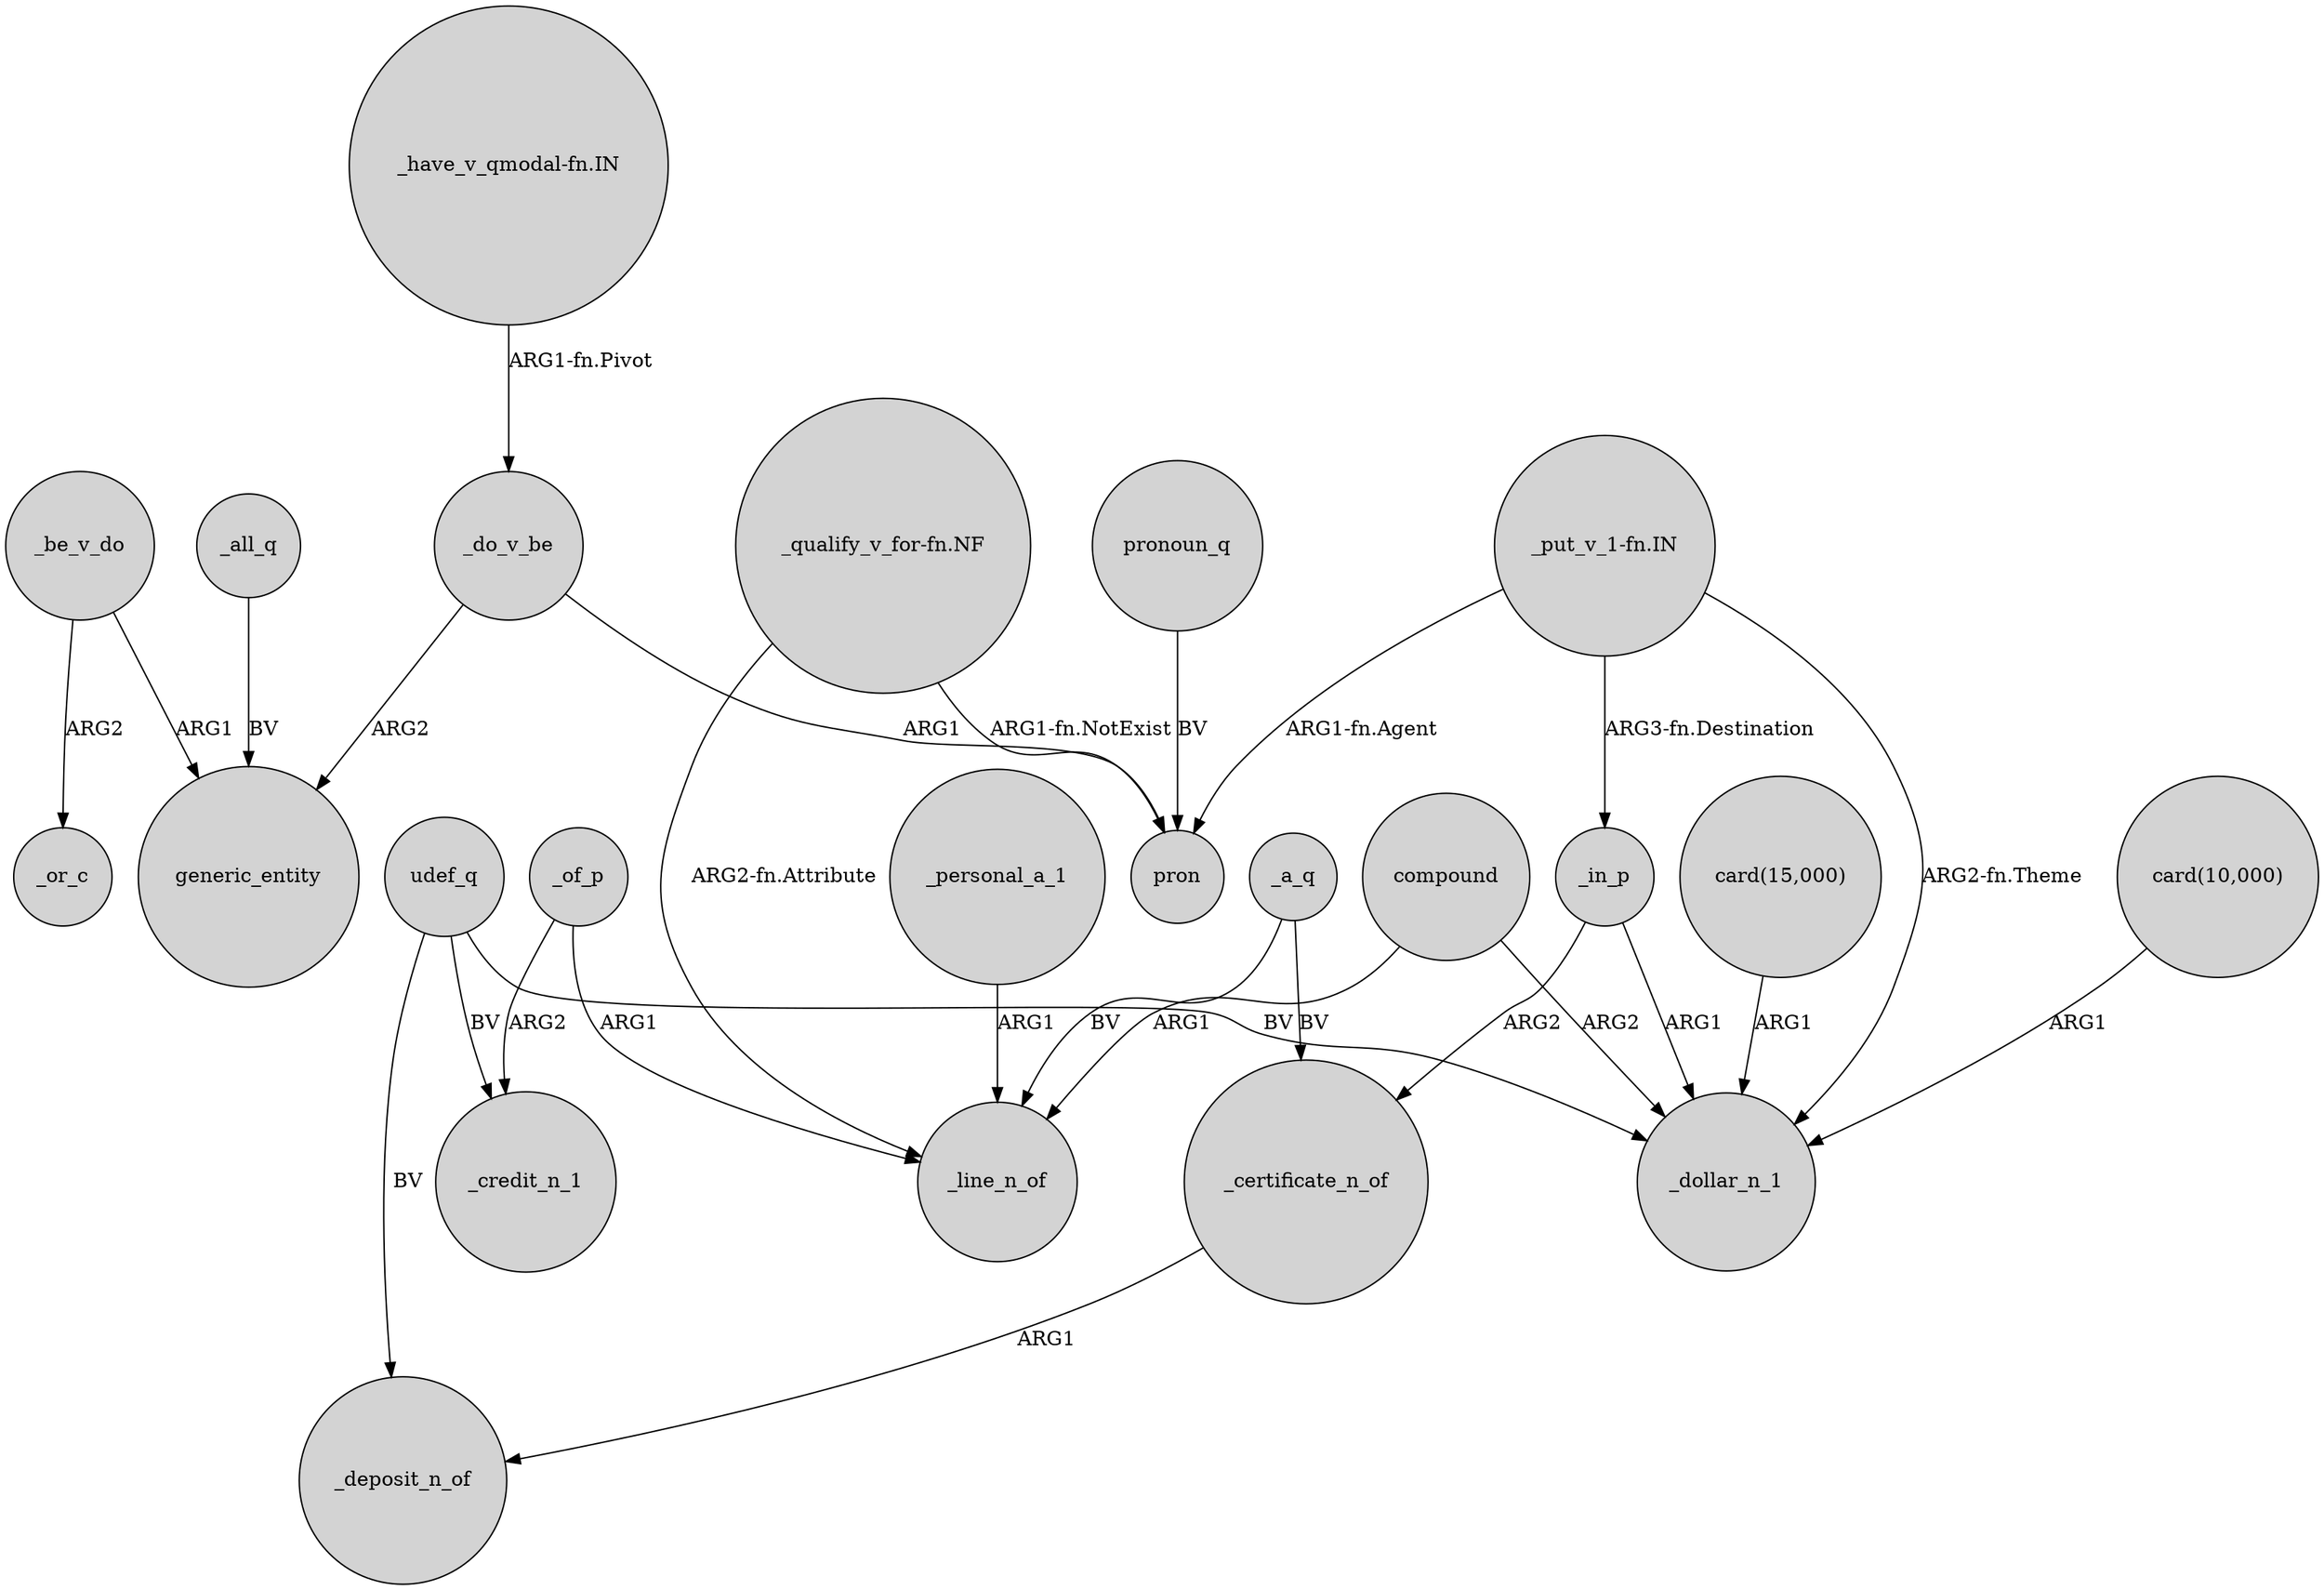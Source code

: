 digraph {
	node [shape=circle style=filled]
	_be_v_do -> generic_entity [label=ARG1]
	"_put_v_1-fn.IN" -> pron [label="ARG1-fn.Agent"]
	_do_v_be -> pron [label=ARG1]
	udef_q -> _credit_n_1 [label=BV]
	_a_q -> _certificate_n_of [label=BV]
	"_put_v_1-fn.IN" -> _in_p [label="ARG3-fn.Destination"]
	_do_v_be -> generic_entity [label=ARG2]
	_of_p -> _line_n_of [label=ARG1]
	"card(10,000)" -> _dollar_n_1 [label=ARG1]
	_in_p -> _certificate_n_of [label=ARG2]
	"_put_v_1-fn.IN" -> _dollar_n_1 [label="ARG2-fn.Theme"]
	_a_q -> _line_n_of [label=BV]
	_be_v_do -> _or_c [label=ARG2]
	_all_q -> generic_entity [label=BV]
	udef_q -> _deposit_n_of [label=BV]
	pronoun_q -> pron [label=BV]
	compound -> _line_n_of [label=ARG1]
	_certificate_n_of -> _deposit_n_of [label=ARG1]
	"_qualify_v_for-fn.NF" -> _line_n_of [label="ARG2-fn.Attribute"]
	_of_p -> _credit_n_1 [label=ARG2]
	"_qualify_v_for-fn.NF" -> pron [label="ARG1-fn.NotExist"]
	_personal_a_1 -> _line_n_of [label=ARG1]
	_in_p -> _dollar_n_1 [label=ARG1]
	"_have_v_qmodal-fn.IN" -> _do_v_be [label="ARG1-fn.Pivot"]
	udef_q -> _dollar_n_1 [label=BV]
	compound -> _dollar_n_1 [label=ARG2]
	"card(15,000)" -> _dollar_n_1 [label=ARG1]
}
